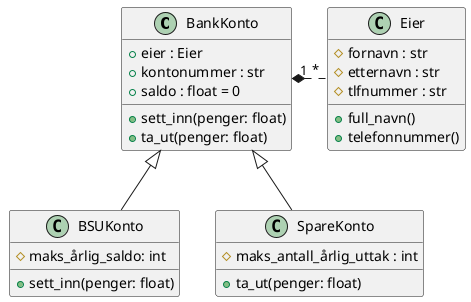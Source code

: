 @startuml Bank
class BankKonto{
    +eier : Eier
    +kontonummer : str
    +saldo : float = 0
    +sett_inn(penger: float)
    +ta_ut(penger: float)
}
class BSUKonto{
    #maks_årlig_saldo: int
    +sett_inn(penger: float)
}
class SpareKonto{
    #maks_antall_årlig_uttak : int
    +ta_ut(penger: float)
}
class Eier{
    #fornavn : str
    #etternavn : str
    #tlfnummer : str
    +full_navn()
    +telefonnummer()
}   

SpareKonto -up-|> BankKonto
BSUKonto -up-|> BankKonto
Eier "*" .left.* "1" BankKonto


@enduml